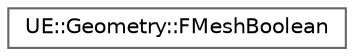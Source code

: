 digraph "Graphical Class Hierarchy"
{
 // INTERACTIVE_SVG=YES
 // LATEX_PDF_SIZE
  bgcolor="transparent";
  edge [fontname=Helvetica,fontsize=10,labelfontname=Helvetica,labelfontsize=10];
  node [fontname=Helvetica,fontsize=10,shape=box,height=0.2,width=0.4];
  rankdir="LR";
  Node0 [id="Node000000",label="UE::Geometry::FMeshBoolean",height=0.2,width=0.4,color="grey40", fillcolor="white", style="filled",URL="$da/d3c/classUE_1_1Geometry_1_1FMeshBoolean.html",tooltip="MeshBoolean – perform a boolean operation on two input meshes."];
}
